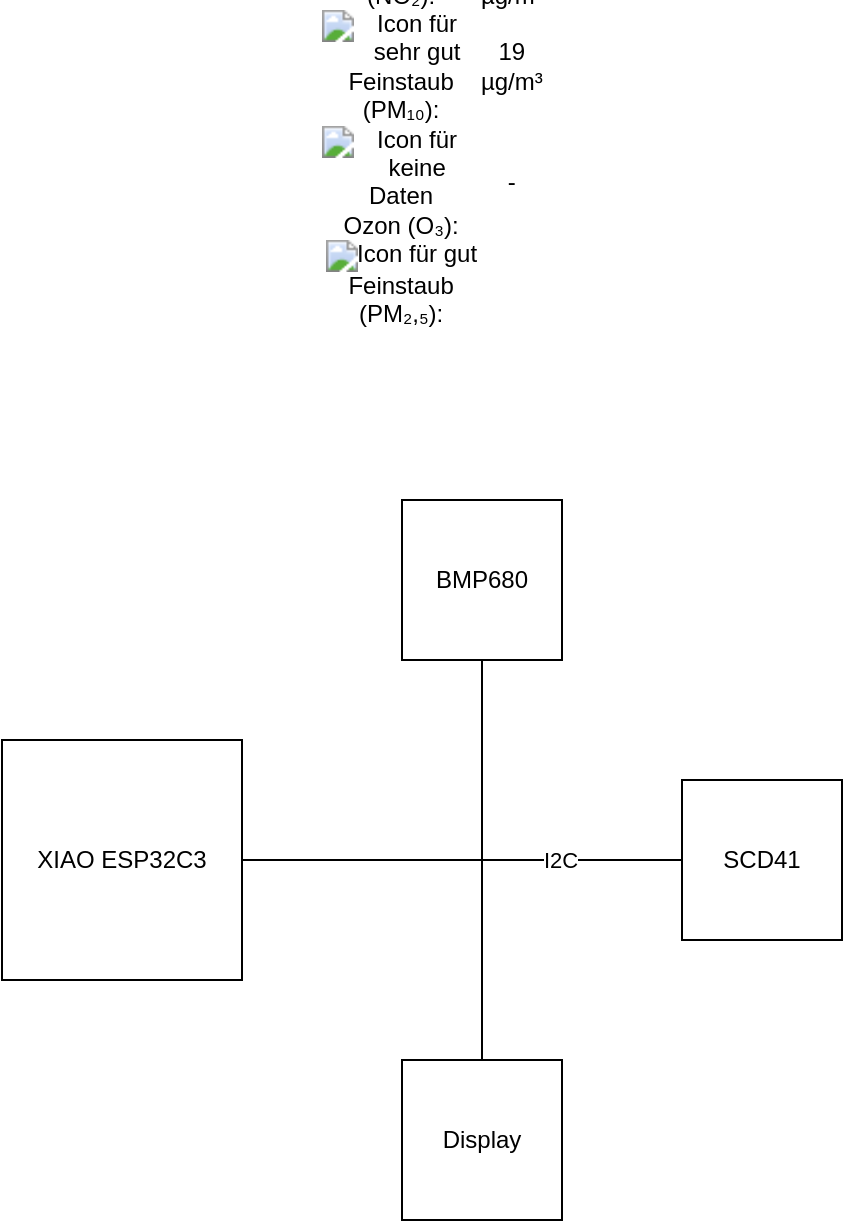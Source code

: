 <mxfile version="25.0.3">
  <diagram name="Page-1" id="90a13364-a465-7bf4-72fc-28e22215d7a0">
    <mxGraphModel dx="1368" dy="791" grid="1" gridSize="10" guides="1" tooltips="1" connect="1" arrows="1" fold="1" page="1" pageScale="1.5" pageWidth="1169" pageHeight="826" background="none" math="0" shadow="0">
      <root>
        <mxCell id="0" style=";html=1;" />
        <mxCell id="1" style=";html=1;" parent="0" />
        <mxCell id="DmUJMqRGcIQ_AH96ebLX-1" value="XIAO ESP32C3" style="rounded=0;whiteSpace=wrap;html=1;" vertex="1" parent="1">
          <mxGeometry x="600" y="400" width="120" height="120" as="geometry" />
        </mxCell>
        <mxCell id="DmUJMqRGcIQ_AH96ebLX-2" value="Display" style="whiteSpace=wrap;html=1;aspect=fixed;" vertex="1" parent="1">
          <mxGeometry x="800" y="560" width="80" height="80" as="geometry" />
        </mxCell>
        <mxCell id="DmUJMqRGcIQ_AH96ebLX-3" value="SCD41" style="whiteSpace=wrap;html=1;aspect=fixed;" vertex="1" parent="1">
          <mxGeometry x="940" y="420" width="80" height="80" as="geometry" />
        </mxCell>
        <mxCell id="DmUJMqRGcIQ_AH96ebLX-4" value="" style="endArrow=none;html=1;rounded=0;exitX=1;exitY=0.5;exitDx=0;exitDy=0;entryX=0;entryY=0.5;entryDx=0;entryDy=0;" edge="1" parent="1" source="DmUJMqRGcIQ_AH96ebLX-1" target="DmUJMqRGcIQ_AH96ebLX-3">
          <mxGeometry width="50" height="50" relative="1" as="geometry">
            <mxPoint x="770" y="620" as="sourcePoint" />
            <mxPoint x="820" y="570" as="targetPoint" />
          </mxGeometry>
        </mxCell>
        <mxCell id="DmUJMqRGcIQ_AH96ebLX-5" value="I2C" style="edgeLabel;html=1;align=center;verticalAlign=middle;resizable=0;points=[];" vertex="1" connectable="0" parent="DmUJMqRGcIQ_AH96ebLX-4">
          <mxGeometry x="0.446" relative="1" as="geometry">
            <mxPoint as="offset" />
          </mxGeometry>
        </mxCell>
        <mxCell id="DmUJMqRGcIQ_AH96ebLX-6" value="" style="endArrow=none;html=1;rounded=0;exitX=0.5;exitY=0;exitDx=0;exitDy=0;" edge="1" parent="1" source="DmUJMqRGcIQ_AH96ebLX-2">
          <mxGeometry width="50" height="50" relative="1" as="geometry">
            <mxPoint x="710" y="610" as="sourcePoint" />
            <mxPoint x="840" y="460" as="targetPoint" />
          </mxGeometry>
        </mxCell>
        <mxCell id="DmUJMqRGcIQ_AH96ebLX-7" value="" style="endArrow=none;html=1;rounded=0;exitX=0.5;exitY=1;exitDx=0;exitDy=0;" edge="1" parent="1">
          <mxGeometry width="50" height="50" relative="1" as="geometry">
            <mxPoint x="840" y="360" as="sourcePoint" />
            <mxPoint x="840" y="460" as="targetPoint" />
          </mxGeometry>
        </mxCell>
        <mxCell id="DmUJMqRGcIQ_AH96ebLX-8" value="BMP680" style="whiteSpace=wrap;html=1;aspect=fixed;" vertex="1" parent="1">
          <mxGeometry x="800" y="280" width="80" height="80" as="geometry" />
        </mxCell>
        <mxCell id="DmUJMqRGcIQ_AH96ebLX-9" value="&lt;table cellpadding=&quot;0&quot; cellspacing=&quot;0&quot; border=&quot;0&quot; class=&quot;w21ad_table&quot;&gt;&lt;tbody&gt;&lt;tr&gt;&lt;td&gt;Stickstoffdioxid (NO₂):&lt;/td&gt;&lt;td&gt;15 µg/m³&lt;/td&gt;&lt;/tr&gt;&lt;tr&gt;&lt;td&gt;&lt;img alt=&quot;Icon für sehr gut&quot; height=&quot;10&quot; width=&quot;10&quot; class=&quot;w21ad_icon w21ad_map_legend_icon&quot; src=&quot;https://www.umweltbundesamt.de/sites/all/modules/custom/w21_air_data/img/airquality_marker_00.svg&quot;&gt; Feinstaub (PM₁₀):&lt;/td&gt;&lt;td&gt;19 µg/m³&lt;/td&gt;&lt;/tr&gt;&lt;tr&gt;&lt;td&gt;&lt;img alt=&quot;Icon für keine Daten&quot; height=&quot;10&quot; width=&quot;10&quot; class=&quot;w21ad_icon w21ad_map_legend_icon&quot; src=&quot;https://www.umweltbundesamt.de/sites/all/modules/custom/w21_air_data/img/airquality_marker_xx.svg&quot;&gt; Ozon (O₃):&lt;/td&gt;&lt;td&gt;-&lt;/td&gt;&lt;/tr&gt;&lt;tr&gt;&lt;td&gt;&lt;img alt=&quot;Icon für gut&quot; height=&quot;10&quot; width=&quot;10&quot; class=&quot;w21ad_icon w21ad_map_legend_icon&quot; src=&quot;https://www.umweltbundesamt.de/sites/all/modules/custom/w21_air_data/img/airquality_marker_10.svg&quot;&gt; Feinstaub (PM₂,₅):&lt;/td&gt;&lt;/tr&gt;&lt;/tbody&gt;&lt;/table&gt;" style="text;html=1;align=center;verticalAlign=middle;whiteSpace=wrap;rounded=0;" vertex="1" parent="1">
          <mxGeometry x="760" y="30" width="110" height="140" as="geometry" />
        </mxCell>
      </root>
    </mxGraphModel>
  </diagram>
</mxfile>
